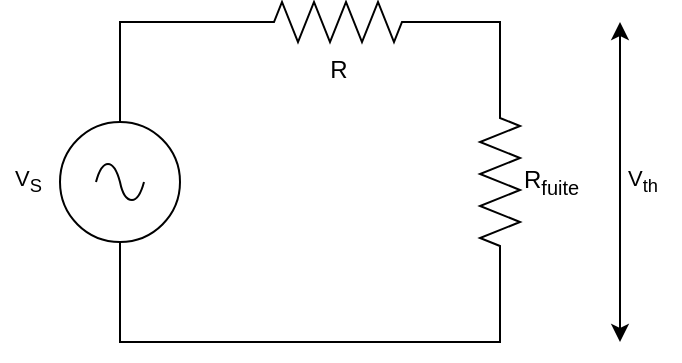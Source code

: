 <mxfile version="28.2.7">
  <diagram name="Page 1" id="Page-1">
    <mxGraphModel dx="777" dy="437" grid="1" gridSize="10" guides="1" tooltips="1" connect="1" arrows="1" fold="1" page="1" pageScale="1" pageWidth="827" pageHeight="1169" math="0" shadow="0">
      <root>
        <mxCell id="0" />
        <mxCell id="1" parent="0" />
        <mxCell id="fFiXaLF8MGJxw5cds_Ss-17" value="&lt;div align=&quot;right&quot;&gt;V&lt;sub&gt;S&lt;/sub&gt;&lt;/div&gt;" style="text;html=1;whiteSpace=wrap;strokeColor=none;fillColor=none;align=right;verticalAlign=middle;rounded=0;fontFamily=Helvetica;fontSize=11;fontColor=default;labelBackgroundColor=default;convertToSvg=1;" vertex="1" parent="1">
          <mxGeometry x="60" y="225" width="23" height="30" as="geometry" />
        </mxCell>
        <mxCell id="fFiXaLF8MGJxw5cds_Ss-18" value="" style="pointerEvents=1;verticalLabelPosition=bottom;shadow=0;dashed=0;align=center;html=1;verticalAlign=top;shape=mxgraph.electrical.signal_sources.source;aspect=fixed;points=[[0.5,0,0],[1,0.5,0],[0.5,1,0],[0,0.5,0]];elSignalType=ac;convertToSvg=1;" vertex="1" parent="1">
          <mxGeometry x="90" y="210" width="60" height="60" as="geometry" />
        </mxCell>
        <mxCell id="fFiXaLF8MGJxw5cds_Ss-19" value="R" style="pointerEvents=1;verticalLabelPosition=bottom;shadow=0;dashed=0;align=center;html=1;verticalAlign=top;shape=mxgraph.electrical.resistors.resistor_2;convertToSvg=1;" vertex="1" parent="1">
          <mxGeometry x="179" y="150" width="100" height="20" as="geometry" />
        </mxCell>
        <mxCell id="fFiXaLF8MGJxw5cds_Ss-23" style="edgeStyle=orthogonalEdgeStyle;shape=connector;rounded=0;orthogonalLoop=1;jettySize=auto;html=1;exitX=0;exitY=0.5;exitDx=0;exitDy=0;exitPerimeter=0;entryX=0.5;entryY=0;entryDx=0;entryDy=0;entryPerimeter=0;strokeColor=default;align=center;verticalAlign=middle;fontFamily=Helvetica;fontSize=11;fontColor=default;labelBackgroundColor=default;endArrow=none;endFill=0;convertToSvg=1;" edge="1" parent="1" source="fFiXaLF8MGJxw5cds_Ss-19" target="fFiXaLF8MGJxw5cds_Ss-18">
          <mxGeometry relative="1" as="geometry" />
        </mxCell>
        <mxCell id="fFiXaLF8MGJxw5cds_Ss-26" value="R&lt;sub&gt;fuite&lt;/sub&gt;" style="pointerEvents=1;verticalLabelPosition=bottom;shadow=0;dashed=0;align=left;html=1;verticalAlign=middle;shape=mxgraph.electrical.resistors.resistor_2;convertToSvg=1;rotation=90;horizontal=0;" vertex="1" parent="1">
          <mxGeometry x="260" y="230" width="100" height="20" as="geometry" />
        </mxCell>
        <mxCell id="fFiXaLF8MGJxw5cds_Ss-27" style="edgeStyle=orthogonalEdgeStyle;rounded=0;orthogonalLoop=1;jettySize=auto;html=1;exitX=0;exitY=0.5;exitDx=0;exitDy=0;exitPerimeter=0;entryX=1;entryY=0.5;entryDx=0;entryDy=0;entryPerimeter=0;endArrow=none;endFill=0;" edge="1" parent="1" source="fFiXaLF8MGJxw5cds_Ss-26" target="fFiXaLF8MGJxw5cds_Ss-19">
          <mxGeometry relative="1" as="geometry" />
        </mxCell>
        <mxCell id="fFiXaLF8MGJxw5cds_Ss-29" style="edgeStyle=orthogonalEdgeStyle;shape=connector;rounded=0;orthogonalLoop=1;jettySize=auto;html=1;exitX=1;exitY=0.5;exitDx=0;exitDy=0;exitPerimeter=0;entryX=0.5;entryY=1;entryDx=0;entryDy=0;entryPerimeter=0;strokeColor=default;align=center;verticalAlign=middle;fontFamily=Helvetica;fontSize=11;fontColor=default;labelBackgroundColor=default;endArrow=none;endFill=0;" edge="1" parent="1" source="fFiXaLF8MGJxw5cds_Ss-26" target="fFiXaLF8MGJxw5cds_Ss-18">
          <mxGeometry relative="1" as="geometry">
            <Array as="points">
              <mxPoint x="310" y="320" />
              <mxPoint x="120" y="320" />
            </Array>
          </mxGeometry>
        </mxCell>
        <mxCell id="fFiXaLF8MGJxw5cds_Ss-30" value="" style="edgeStyle=none;orthogonalLoop=1;jettySize=auto;html=1;rounded=0;strokeColor=default;align=center;verticalAlign=middle;fontFamily=Helvetica;fontSize=11;fontColor=default;labelBackgroundColor=default;endArrow=classic;endFill=1;startArrow=classic;startFill=1;" edge="1" parent="1">
          <mxGeometry width="80" relative="1" as="geometry">
            <mxPoint x="370" y="320" as="sourcePoint" />
            <mxPoint x="370" y="160" as="targetPoint" />
            <Array as="points" />
          </mxGeometry>
        </mxCell>
        <mxCell id="fFiXaLF8MGJxw5cds_Ss-31" value="&lt;div align=&quot;left&quot;&gt;V&lt;sub&gt;th&lt;/sub&gt;&lt;/div&gt;" style="text;html=1;whiteSpace=wrap;strokeColor=none;fillColor=none;align=left;verticalAlign=middle;rounded=0;fontFamily=Helvetica;fontSize=11;fontColor=default;labelBackgroundColor=default;" vertex="1" parent="1">
          <mxGeometry x="372" y="230" width="28" height="20" as="geometry" />
        </mxCell>
      </root>
    </mxGraphModel>
  </diagram>
</mxfile>
